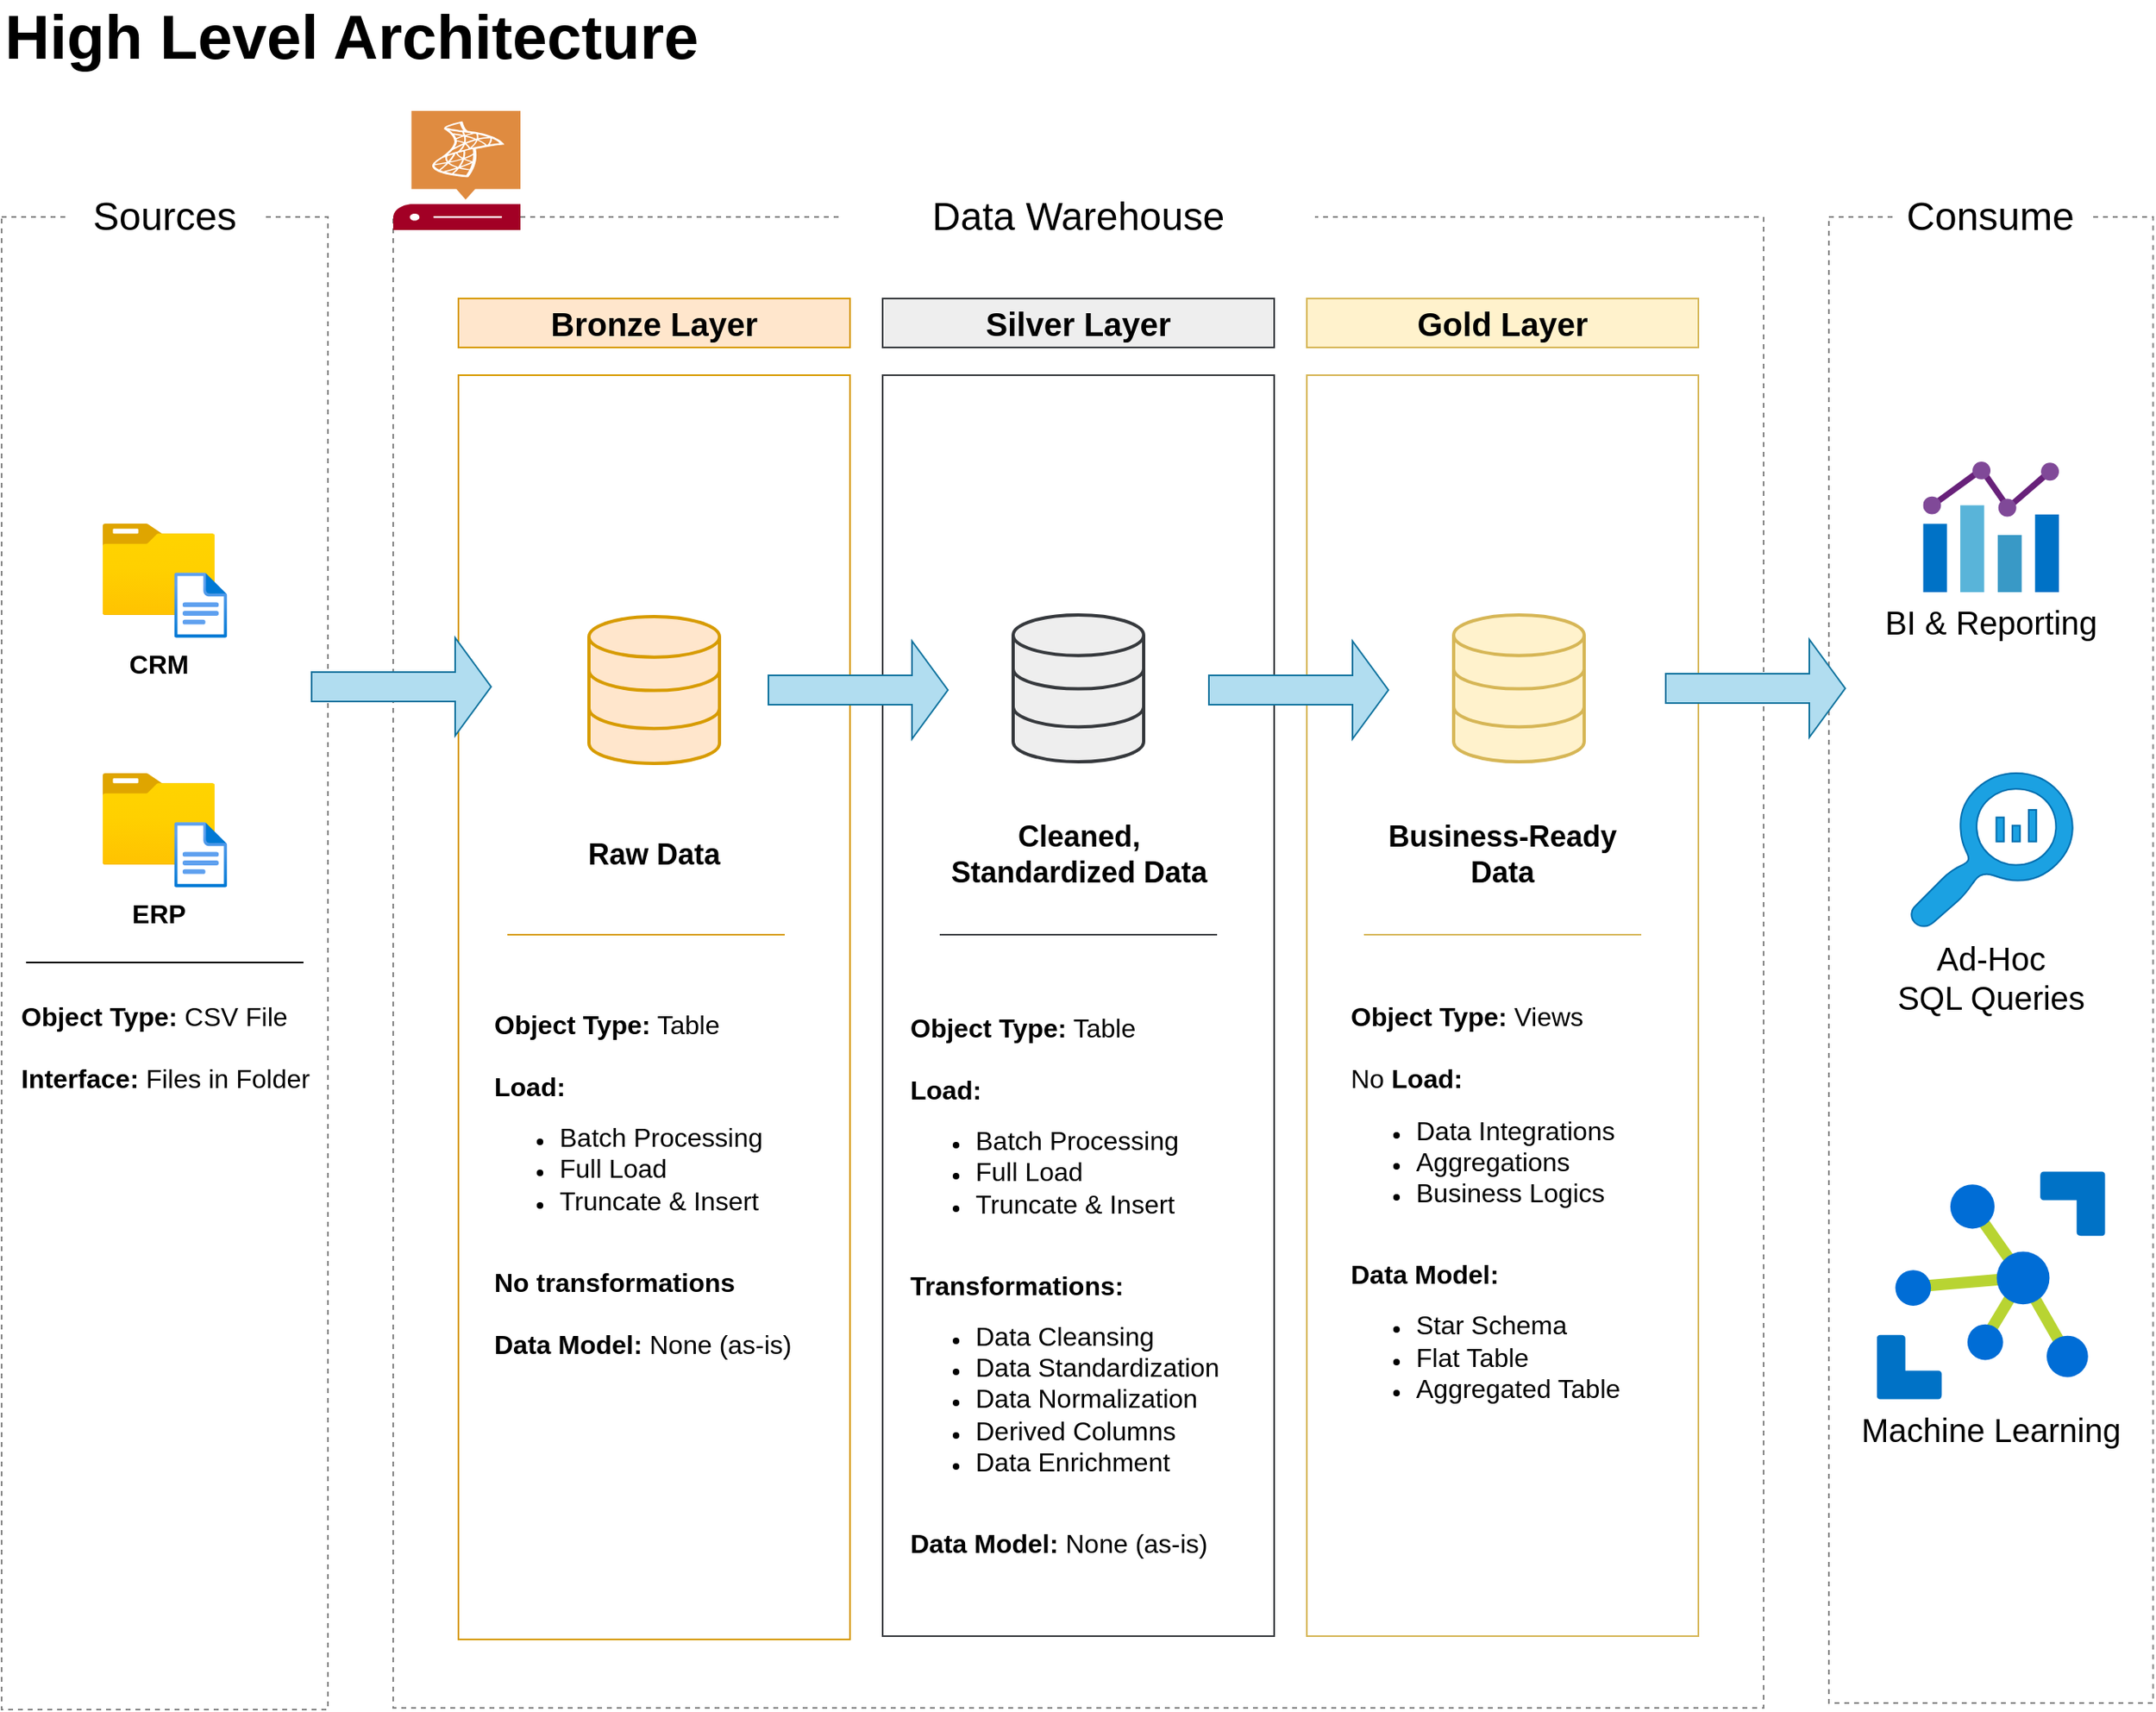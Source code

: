 <mxfile version="26.0.9">
  <diagram name="SQL Project - High Level Architecture" id="immQ5ndR2V-t92jeS8ZF">
    <mxGraphModel dx="1908" dy="1728" grid="0" gridSize="10" guides="1" tooltips="1" connect="1" arrows="1" fold="1" page="0" pageScale="1" pageWidth="827" pageHeight="1169" math="0" shadow="0">
      <root>
        <mxCell id="0" />
        <mxCell id="1" parent="0" />
        <mxCell id="81so8nQyBWE9zagJDJUb-1" value="" style="rounded=0;whiteSpace=wrap;html=1;fillColor=none;dashed=1;strokeColor=light-dark(#858585, #ededed);" parent="1" vertex="1">
          <mxGeometry y="80" width="200" height="915" as="geometry" />
        </mxCell>
        <mxCell id="81so8nQyBWE9zagJDJUb-2" value="&lt;font style=&quot;font-size: 24px;&quot;&gt;Sources&lt;/font&gt;" style="rounded=0;whiteSpace=wrap;html=1;strokeColor=none;" parent="1" vertex="1">
          <mxGeometry x="40" y="50" width="120" height="60" as="geometry" />
        </mxCell>
        <mxCell id="81so8nQyBWE9zagJDJUb-3" value="" style="rounded=0;whiteSpace=wrap;html=1;fillColor=none;dashed=1;strokeColor=light-dark(#858585, #ededed);" parent="1" vertex="1">
          <mxGeometry x="240" y="80" width="840" height="914" as="geometry" />
        </mxCell>
        <mxCell id="81so8nQyBWE9zagJDJUb-4" value="&lt;font style=&quot;font-size: 24px;&quot;&gt;Data Warehouse&lt;/font&gt;" style="rounded=0;whiteSpace=wrap;html=1;strokeColor=none;" parent="1" vertex="1">
          <mxGeometry x="515" y="50" width="290" height="60" as="geometry" />
        </mxCell>
        <mxCell id="81so8nQyBWE9zagJDJUb-5" value="" style="rounded=0;whiteSpace=wrap;html=1;fillColor=none;dashed=1;strokeColor=light-dark(#858585, #ededed);" parent="1" vertex="1">
          <mxGeometry x="1120" y="80" width="198.73" height="911" as="geometry" />
        </mxCell>
        <mxCell id="81so8nQyBWE9zagJDJUb-6" value="&lt;font style=&quot;font-size: 24px;&quot;&gt;Consume&lt;/font&gt;" style="rounded=0;whiteSpace=wrap;html=1;strokeColor=none;" parent="1" vertex="1">
          <mxGeometry x="1159.36" y="50" width="120" height="60" as="geometry" />
        </mxCell>
        <mxCell id="81so8nQyBWE9zagJDJUb-10" value="&lt;font style=&quot;font-size: 20px;&quot;&gt;&lt;b&gt;Bronze Layer&lt;/b&gt;&lt;/font&gt;" style="rounded=0;whiteSpace=wrap;html=1;fillColor=#ffe6cc;strokeColor=#d79b00;" parent="1" vertex="1">
          <mxGeometry x="280" y="130" width="240" height="30" as="geometry" />
        </mxCell>
        <mxCell id="81so8nQyBWE9zagJDJUb-11" value="" style="rounded=0;whiteSpace=wrap;html=1;fillColor=none;strokeColor=#d79b00;" parent="1" vertex="1">
          <mxGeometry x="280" y="177" width="240" height="775" as="geometry" />
        </mxCell>
        <mxCell id="81so8nQyBWE9zagJDJUb-12" value="&lt;font style=&quot;font-size: 20px;&quot;&gt;&lt;b&gt;Silver Layer&lt;/b&gt;&lt;/font&gt;" style="rounded=0;whiteSpace=wrap;html=1;fillColor=#eeeeee;strokeColor=#36393d;" parent="1" vertex="1">
          <mxGeometry x="540" y="130" width="240" height="30" as="geometry" />
        </mxCell>
        <mxCell id="81so8nQyBWE9zagJDJUb-13" value="" style="rounded=0;whiteSpace=wrap;html=1;fillColor=none;strokeColor=#36393d;" parent="1" vertex="1">
          <mxGeometry x="540" y="177" width="240" height="773" as="geometry" />
        </mxCell>
        <mxCell id="81so8nQyBWE9zagJDJUb-14" value="" style="rounded=0;whiteSpace=wrap;html=1;fillColor=none;strokeColor=#d6b656;" parent="1" vertex="1">
          <mxGeometry x="800" y="177" width="240" height="773" as="geometry" />
        </mxCell>
        <mxCell id="81so8nQyBWE9zagJDJUb-15" value="&lt;font style=&quot;font-size: 20px;&quot;&gt;&lt;b&gt;Gold Layer&lt;/b&gt;&lt;/font&gt;" style="rounded=0;whiteSpace=wrap;html=1;fillColor=#fff2cc;strokeColor=#d6b656;" parent="1" vertex="1">
          <mxGeometry x="800" y="130" width="240" height="30" as="geometry" />
        </mxCell>
        <mxCell id="81so8nQyBWE9zagJDJUb-16" value="&lt;div&gt;&lt;br&gt;&lt;/div&gt;&lt;b&gt;&lt;font style=&quot;font-size: 16px;&quot;&gt;CRM&lt;/font&gt;&lt;/b&gt;" style="image;aspect=fixed;html=1;points=[];align=center;fontSize=12;image=img/lib/azure2/general/Folder_Blank.svg;" parent="1" vertex="1">
          <mxGeometry x="61.77" y="268" width="69" height="56.0" as="geometry" />
        </mxCell>
        <mxCell id="81so8nQyBWE9zagJDJUb-17" value="" style="image;aspect=fixed;html=1;points=[];align=center;fontSize=12;image=img/lib/azure2/general/File.svg;" parent="1" vertex="1">
          <mxGeometry x="105.77" y="298" width="32.46" height="40" as="geometry" />
        </mxCell>
        <mxCell id="81so8nQyBWE9zagJDJUb-18" value="&lt;div&gt;&lt;br&gt;&lt;/div&gt;&lt;div&gt;&lt;b&gt;&lt;font style=&quot;font-size: 16px;&quot;&gt;ERP&lt;/font&gt;&lt;/b&gt;&lt;/div&gt;" style="image;aspect=fixed;html=1;points=[];align=center;fontSize=12;image=img/lib/azure2/general/Folder_Blank.svg;" parent="1" vertex="1">
          <mxGeometry x="61.77" y="421" width="69" height="56.0" as="geometry" />
        </mxCell>
        <mxCell id="81so8nQyBWE9zagJDJUb-19" value="" style="image;aspect=fixed;html=1;points=[];align=center;fontSize=12;image=img/lib/azure2/general/File.svg;" parent="1" vertex="1">
          <mxGeometry x="105.77" y="451" width="32.46" height="40" as="geometry" />
        </mxCell>
        <mxCell id="81so8nQyBWE9zagJDJUb-23" value="" style="endArrow=none;html=1;rounded=0;" parent="1" edge="1">
          <mxGeometry width="50" height="50" relative="1" as="geometry">
            <mxPoint x="185" y="537" as="sourcePoint" />
            <mxPoint x="15" y="537" as="targetPoint" />
          </mxGeometry>
        </mxCell>
        <mxCell id="81so8nQyBWE9zagJDJUb-25" value="&lt;font style=&quot;font-size: 16px;&quot;&gt;&lt;b style=&quot;&quot;&gt;Object Type:&lt;/b&gt; CSV File&lt;/font&gt;&lt;div&gt;&lt;div style=&quot;&quot;&gt;&lt;span style=&quot;font-size: 16px;&quot;&gt;&lt;br&gt;&lt;/span&gt;&lt;/div&gt;&lt;div&gt;&lt;span style=&quot;font-size: 16px;&quot;&gt;&lt;b&gt;Interface:&lt;/b&gt; Files in Folder&lt;/span&gt;&lt;/div&gt;&lt;/div&gt;" style="text;html=1;align=left;verticalAlign=middle;whiteSpace=wrap;rounded=0;" parent="1" vertex="1">
          <mxGeometry x="10" y="574" width="180" height="30" as="geometry" />
        </mxCell>
        <mxCell id="81so8nQyBWE9zagJDJUb-27" value="" style="html=1;verticalLabelPosition=bottom;align=center;labelBackgroundColor=#ffffff;verticalAlign=top;strokeWidth=2;strokeColor=#d79b00;shadow=0;dashed=0;shape=mxgraph.ios7.icons.data;fillColor=#ffe6cc;" parent="1" vertex="1">
          <mxGeometry x="360" y="325" width="80" height="90" as="geometry" />
        </mxCell>
        <mxCell id="81so8nQyBWE9zagJDJUb-28" value="" style="html=1;verticalLabelPosition=bottom;align=center;labelBackgroundColor=#ffffff;verticalAlign=top;strokeWidth=2;strokeColor=#36393d;shadow=0;dashed=0;shape=mxgraph.ios7.icons.data;fillColor=#eeeeee;" parent="1" vertex="1">
          <mxGeometry x="620" y="324" width="80" height="90" as="geometry" />
        </mxCell>
        <mxCell id="81so8nQyBWE9zagJDJUb-29" value="" style="html=1;verticalLabelPosition=bottom;align=center;labelBackgroundColor=#ffffff;verticalAlign=top;strokeWidth=2;strokeColor=#d6b656;shadow=0;dashed=0;shape=mxgraph.ios7.icons.data;fillColor=#fff2cc;" parent="1" vertex="1">
          <mxGeometry x="890" y="324" width="80" height="90" as="geometry" />
        </mxCell>
        <mxCell id="81so8nQyBWE9zagJDJUb-31" value="" style="shape=singleArrow;whiteSpace=wrap;html=1;fillColor=#b1ddf0;strokeColor=#10739e;" parent="1" vertex="1">
          <mxGeometry x="470" y="340" width="110" height="60" as="geometry" />
        </mxCell>
        <mxCell id="81so8nQyBWE9zagJDJUb-33" value="" style="shape=singleArrow;whiteSpace=wrap;html=1;fillColor=#b1ddf0;strokeColor=#10739e;" parent="1" vertex="1">
          <mxGeometry x="740" y="340" width="110" height="60" as="geometry" />
        </mxCell>
        <mxCell id="81so8nQyBWE9zagJDJUb-34" value="" style="shape=singleArrow;whiteSpace=wrap;html=1;fillColor=#b1ddf0;strokeColor=#10739e;" parent="1" vertex="1">
          <mxGeometry x="190" y="338" width="110" height="60" as="geometry" />
        </mxCell>
        <mxCell id="81so8nQyBWE9zagJDJUb-35" value="" style="shape=singleArrow;whiteSpace=wrap;html=1;fillColor=#b1ddf0;strokeColor=#10739e;" parent="1" vertex="1">
          <mxGeometry x="1020" y="339" width="110" height="60" as="geometry" />
        </mxCell>
        <mxCell id="81so8nQyBWE9zagJDJUb-36" value="&lt;b&gt;&lt;font style=&quot;font-size: 18px;&quot;&gt;Raw Data&lt;/font&gt;&lt;/b&gt;" style="text;html=1;align=center;verticalAlign=middle;whiteSpace=wrap;rounded=0;" parent="1" vertex="1">
          <mxGeometry x="345" y="456" width="110" height="30" as="geometry" />
        </mxCell>
        <mxCell id="81so8nQyBWE9zagJDJUb-37" value="&lt;b&gt;&lt;font style=&quot;font-size: 18px;&quot;&gt;Cleaned, Standardized Data&lt;/font&gt;&lt;/b&gt;" style="text;html=1;align=center;verticalAlign=middle;whiteSpace=wrap;rounded=0;" parent="1" vertex="1">
          <mxGeometry x="577.5" y="456" width="165" height="30" as="geometry" />
        </mxCell>
        <mxCell id="81so8nQyBWE9zagJDJUb-38" value="&lt;b&gt;&lt;font style=&quot;font-size: 18px;&quot;&gt;Business-Ready Data&lt;/font&gt;&lt;/b&gt;" style="text;html=1;align=center;verticalAlign=middle;whiteSpace=wrap;rounded=0;" parent="1" vertex="1">
          <mxGeometry x="845" y="456" width="150" height="30" as="geometry" />
        </mxCell>
        <mxCell id="81so8nQyBWE9zagJDJUb-40" value="" style="endArrow=none;html=1;rounded=0;fillColor=#ffe6cc;strokeColor=#d79b00;" parent="1" edge="1">
          <mxGeometry width="50" height="50" relative="1" as="geometry">
            <mxPoint x="480" y="520" as="sourcePoint" />
            <mxPoint x="310" y="520" as="targetPoint" />
          </mxGeometry>
        </mxCell>
        <mxCell id="81so8nQyBWE9zagJDJUb-41" value="" style="endArrow=none;html=1;rounded=0;fillColor=#eeeeee;strokeColor=#36393d;" parent="1" edge="1">
          <mxGeometry width="50" height="50" relative="1" as="geometry">
            <mxPoint x="745" y="520" as="sourcePoint" />
            <mxPoint x="575" y="520" as="targetPoint" />
          </mxGeometry>
        </mxCell>
        <mxCell id="81so8nQyBWE9zagJDJUb-42" value="" style="endArrow=none;html=1;rounded=0;fillColor=#fff2cc;strokeColor=#d6b656;" parent="1" edge="1">
          <mxGeometry width="50" height="50" relative="1" as="geometry">
            <mxPoint x="1005" y="520" as="sourcePoint" />
            <mxPoint x="835" y="520" as="targetPoint" />
          </mxGeometry>
        </mxCell>
        <mxCell id="81so8nQyBWE9zagJDJUb-43" value="&lt;font style=&quot;font-size: 16px;&quot;&gt;&lt;b style=&quot;&quot;&gt;Object Type:&lt;/b&gt; Table&lt;/font&gt;&lt;div&gt;&lt;div style=&quot;&quot;&gt;&lt;span style=&quot;font-size: 16px;&quot;&gt;&lt;br&gt;&lt;/span&gt;&lt;/div&gt;&lt;div&gt;&lt;span style=&quot;font-size: 16px;&quot;&gt;&lt;b&gt;Load:&lt;/b&gt;&lt;/span&gt;&lt;/div&gt;&lt;/div&gt;&lt;div&gt;&lt;ul&gt;&lt;li&gt;&lt;span style=&quot;font-size: 16px;&quot;&gt;Batch Processing&lt;/span&gt;&lt;/li&gt;&lt;li&gt;&lt;span style=&quot;font-size: 16px;&quot;&gt;Full&amp;nbsp;&lt;/span&gt;&lt;span style=&quot;font-size: 16px; background-color: transparent; color: light-dark(rgb(0, 0, 0), rgb(255, 255, 255));&quot;&gt;Load&lt;/span&gt;&lt;/li&gt;&lt;li&gt;&lt;span style=&quot;font-size: 16px; background-color: transparent; color: light-dark(rgb(0, 0, 0), rgb(255, 255, 255));&quot;&gt;Truncate &amp;amp; Insert&lt;/span&gt;&lt;/li&gt;&lt;/ul&gt;&lt;/div&gt;&lt;div&gt;&lt;span style=&quot;font-size: 16px;&quot;&gt;&lt;b&gt;&lt;br&gt;&lt;/b&gt;&lt;/span&gt;&lt;/div&gt;&lt;div&gt;&lt;span style=&quot;font-size: 16px;&quot;&gt;&lt;b&gt;No transformations&lt;/b&gt;&lt;/span&gt;&lt;/div&gt;&lt;div&gt;&lt;span style=&quot;font-size: 16px;&quot;&gt;&lt;b&gt;&lt;br&gt;&lt;/b&gt;&lt;/span&gt;&lt;/div&gt;&lt;div&gt;&lt;span style=&quot;font-size: 16px;&quot;&gt;&lt;b&gt;Data Model: &lt;/b&gt;None (as-is)&lt;/span&gt;&lt;/div&gt;" style="text;html=1;align=left;verticalAlign=middle;whiteSpace=wrap;rounded=0;" parent="1" vertex="1">
          <mxGeometry x="300" y="658" width="210" height="30" as="geometry" />
        </mxCell>
        <mxCell id="81so8nQyBWE9zagJDJUb-48" value="&lt;font style=&quot;font-size: 16px;&quot;&gt;&lt;b style=&quot;&quot;&gt;Object Type:&lt;/b&gt; Table&lt;/font&gt;&lt;div&gt;&lt;div style=&quot;&quot;&gt;&lt;span style=&quot;font-size: 16px;&quot;&gt;&lt;br&gt;&lt;/span&gt;&lt;/div&gt;&lt;div&gt;&lt;span style=&quot;font-size: 16px;&quot;&gt;&lt;b&gt;Load:&lt;/b&gt;&lt;/span&gt;&lt;/div&gt;&lt;/div&gt;&lt;div&gt;&lt;ul&gt;&lt;li&gt;&lt;span style=&quot;font-size: 16px;&quot;&gt;Batch Processing&lt;/span&gt;&lt;/li&gt;&lt;li&gt;&lt;span style=&quot;font-size: 16px;&quot;&gt;Full&amp;nbsp;&lt;/span&gt;&lt;span style=&quot;font-size: 16px; background-color: transparent; color: light-dark(rgb(0, 0, 0), rgb(255, 255, 255));&quot;&gt;Load&lt;/span&gt;&lt;/li&gt;&lt;li&gt;&lt;span style=&quot;font-size: 16px; background-color: transparent; color: light-dark(rgb(0, 0, 0), rgb(255, 255, 255));&quot;&gt;Truncate &amp;amp; Insert&lt;/span&gt;&lt;/li&gt;&lt;/ul&gt;&lt;/div&gt;&lt;div&gt;&lt;span style=&quot;font-size: 16px;&quot;&gt;&lt;b&gt;&lt;br&gt;&lt;/b&gt;&lt;/span&gt;&lt;/div&gt;&lt;div&gt;&lt;span style=&quot;font-size: 16px;&quot;&gt;&lt;b&gt;Transformations:&lt;/b&gt;&lt;/span&gt;&lt;/div&gt;&lt;div&gt;&lt;ul&gt;&lt;li&gt;&lt;span style=&quot;font-size: 16px;&quot;&gt;Data Cleansing&lt;/span&gt;&lt;/li&gt;&lt;li&gt;&lt;span style=&quot;font-size: 16px;&quot;&gt;Data Standardization&lt;/span&gt;&lt;/li&gt;&lt;li&gt;&lt;span style=&quot;font-size: 16px;&quot;&gt;Data Normalization&lt;/span&gt;&lt;/li&gt;&lt;li&gt;&lt;span style=&quot;font-size: 16px;&quot;&gt;Derived Columns&lt;/span&gt;&lt;/li&gt;&lt;li&gt;&lt;span style=&quot;font-size: 16px;&quot;&gt;Data Enrichment&lt;/span&gt;&lt;/li&gt;&lt;/ul&gt;&lt;/div&gt;&lt;div&gt;&lt;span style=&quot;font-size: 16px;&quot;&gt;&lt;b&gt;&lt;br&gt;&lt;/b&gt;&lt;/span&gt;&lt;/div&gt;&lt;div&gt;&lt;span style=&quot;font-size: 16px;&quot;&gt;&lt;b&gt;Data Model: &lt;/b&gt;None (as-is)&lt;/span&gt;&lt;/div&gt;" style="text;html=1;align=left;verticalAlign=middle;whiteSpace=wrap;rounded=0;" parent="1" vertex="1">
          <mxGeometry x="555" y="720" width="210" height="30" as="geometry" />
        </mxCell>
        <mxCell id="81so8nQyBWE9zagJDJUb-49" value="&lt;font style=&quot;font-size: 16px;&quot;&gt;&lt;b style=&quot;&quot;&gt;Object Type:&lt;/b&gt;&amp;nbsp;Views&lt;/font&gt;&lt;div&gt;&lt;div style=&quot;&quot;&gt;&lt;span style=&quot;font-size: 16px;&quot;&gt;&lt;br&gt;&lt;/span&gt;&lt;/div&gt;&lt;div&gt;&lt;span style=&quot;font-size: 16px;&quot;&gt;No &lt;b&gt;Load:&lt;/b&gt;&lt;/span&gt;&lt;/div&gt;&lt;/div&gt;&lt;div&gt;&lt;ul&gt;&lt;li&gt;&lt;span style=&quot;font-size: 16px;&quot;&gt;Data Integrations&lt;/span&gt;&lt;/li&gt;&lt;li&gt;&lt;span style=&quot;font-size: 16px;&quot;&gt;Aggregations&lt;/span&gt;&lt;/li&gt;&lt;li&gt;&lt;span style=&quot;font-size: 16px; background-color: transparent; color: light-dark(rgb(0, 0, 0), rgb(255, 255, 255));&quot;&gt;Business Logics&lt;/span&gt;&lt;/li&gt;&lt;/ul&gt;&lt;/div&gt;&lt;div&gt;&lt;span style=&quot;font-size: 16px;&quot;&gt;&lt;b&gt;&lt;br&gt;&lt;/b&gt;&lt;/span&gt;&lt;/div&gt;&lt;div&gt;&lt;span style=&quot;font-size: 16px;&quot;&gt;&lt;b&gt;Data Model:&lt;/b&gt;&lt;/span&gt;&lt;/div&gt;&lt;div&gt;&lt;ul&gt;&lt;li&gt;&lt;span style=&quot;font-size: 16px;&quot;&gt;Star Schema&lt;/span&gt;&lt;/li&gt;&lt;li&gt;&lt;span style=&quot;font-size: 16px;&quot;&gt;Flat Table&lt;/span&gt;&lt;/li&gt;&lt;li&gt;&lt;span style=&quot;font-size: 16px;&quot;&gt;Aggregated Table&lt;/span&gt;&lt;/li&gt;&lt;/ul&gt;&lt;/div&gt;" style="text;html=1;align=left;verticalAlign=middle;whiteSpace=wrap;rounded=0;" parent="1" vertex="1">
          <mxGeometry x="825" y="670" width="210" height="40" as="geometry" />
        </mxCell>
        <mxCell id="81so8nQyBWE9zagJDJUb-56" value="&lt;font style=&quot;font-size: 20px;&quot;&gt;Machine Learning&lt;/font&gt;" style="image;sketch=0;aspect=fixed;html=1;points=[];align=center;fontSize=12;image=img/lib/mscae/Azure_IoT_Hub.svg;" parent="1" vertex="1">
          <mxGeometry x="1149.36" y="665" width="140" height="140" as="geometry" />
        </mxCell>
        <mxCell id="81so8nQyBWE9zagJDJUb-57" value="&lt;font style=&quot;font-size: 20px; color: rgb(0, 0, 0);&quot;&gt;&lt;span style=&quot;font-weight: normal;&quot;&gt;Ad-Hoc&lt;/span&gt;&lt;/font&gt;&lt;div&gt;&lt;font style=&quot;font-size: 20px; color: rgb(0, 0, 0);&quot;&gt;&lt;span style=&quot;font-weight: normal;&quot;&gt;SQL Queries&lt;/span&gt;&lt;/font&gt;&lt;/div&gt;" style="sketch=0;pointerEvents=1;shadow=0;dashed=0;html=1;strokeColor=#006EAF;labelPosition=center;verticalLabelPosition=bottom;verticalAlign=top;align=center;fillColor=#1ba1e2;shape=mxgraph.mscae.oms.log_search;fontColor=#ffffff;fontStyle=1" parent="1" vertex="1">
          <mxGeometry x="1169.36" y="421" width="100" height="95" as="geometry" />
        </mxCell>
        <mxCell id="81so8nQyBWE9zagJDJUb-59" value="&lt;font style=&quot;font-size: 20px;&quot;&gt;BI &amp;amp; Reporting&lt;/font&gt;" style="image;sketch=0;aspect=fixed;html=1;points=[];align=center;fontSize=12;image=img/lib/mscae/Chart.svg;" parent="1" vertex="1">
          <mxGeometry x="1177.7" y="230" width="83.33" height="80" as="geometry" />
        </mxCell>
        <mxCell id="81so8nQyBWE9zagJDJUb-60" value="&lt;font style=&quot;font-size: 38px;&quot;&gt;&lt;b style=&quot;&quot;&gt;High Level Architecture&lt;/b&gt;&lt;/font&gt;" style="text;html=1;align=left;verticalAlign=middle;whiteSpace=wrap;rounded=0;" parent="1" vertex="1">
          <mxGeometry y="-45" width="430" height="30" as="geometry" />
        </mxCell>
        <mxCell id="81so8nQyBWE9zagJDJUb-63" value="" style="sketch=0;pointerEvents=1;shadow=0;dashed=0;html=1;strokeColor=#6F0000;fillColor=#a20025;labelPosition=center;verticalLabelPosition=bottom;verticalAlign=top;align=center;outlineConnect=0;shape=mxgraph.veeam2.sql_server;fontColor=#ffffff;" parent="1" vertex="1">
          <mxGeometry x="240" y="15" width="78" height="73" as="geometry" />
        </mxCell>
      </root>
    </mxGraphModel>
  </diagram>
</mxfile>
